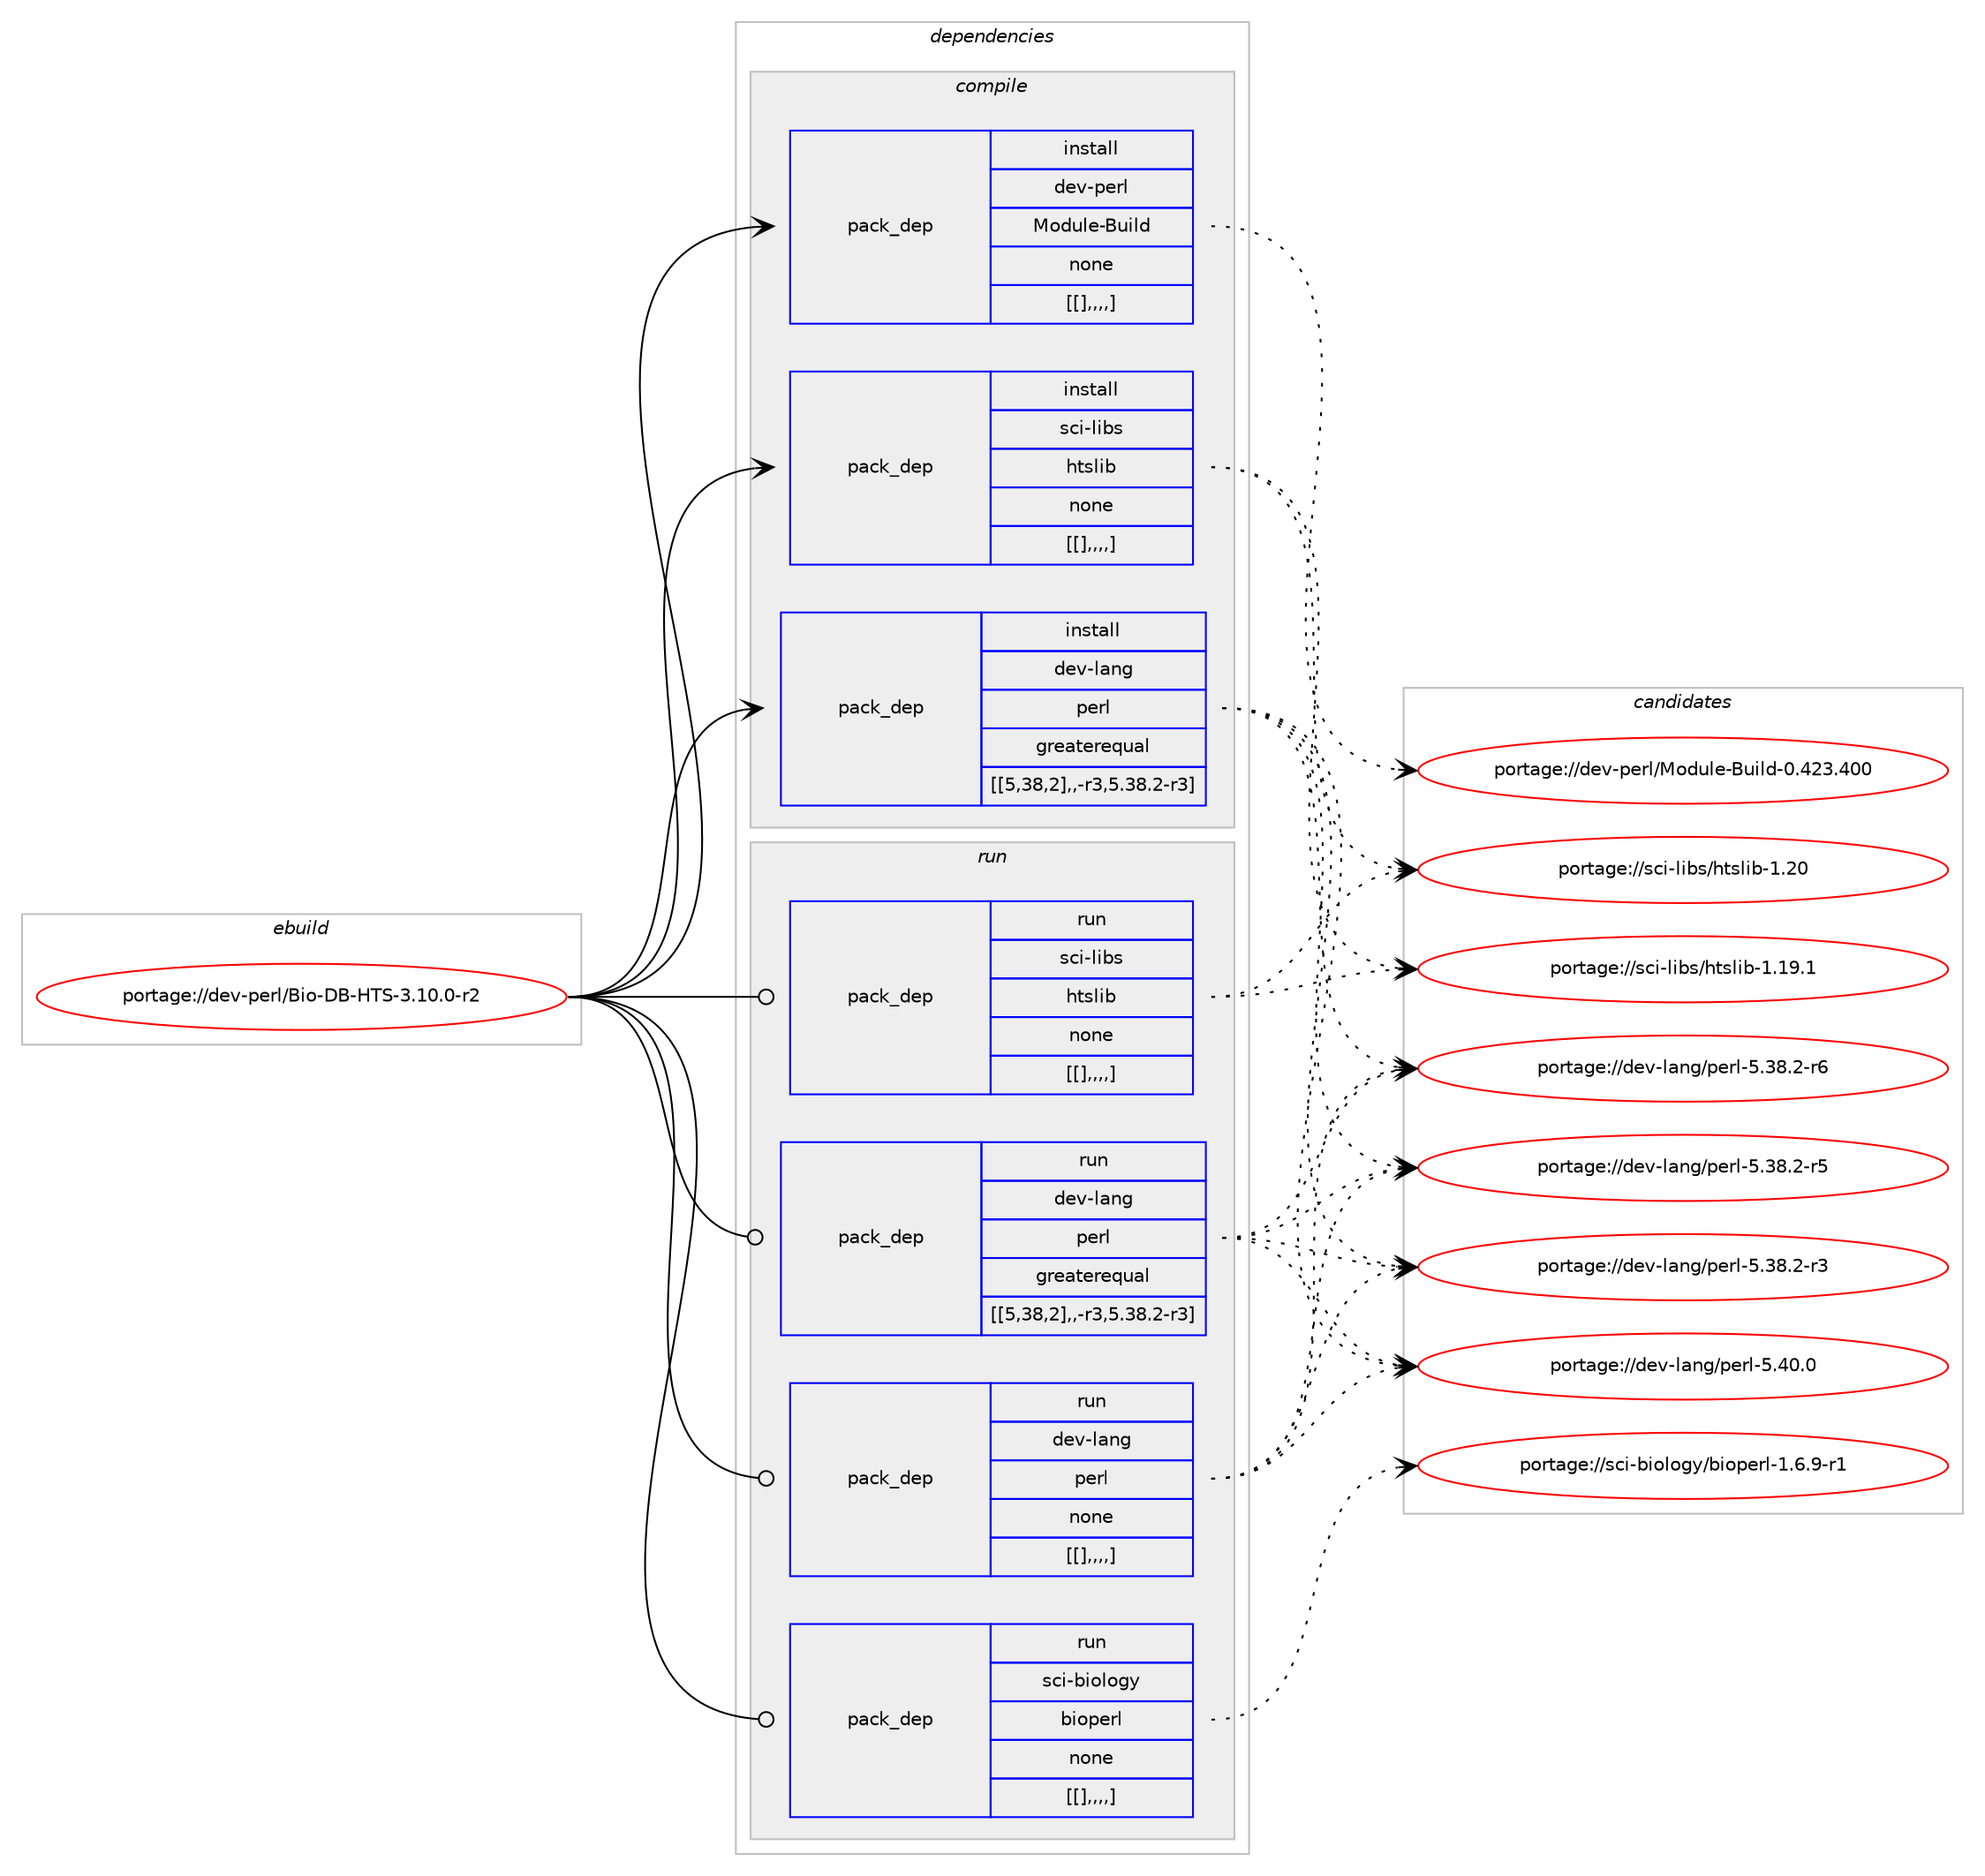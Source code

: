 digraph prolog {

# *************
# Graph options
# *************

newrank=true;
concentrate=true;
compound=true;
graph [rankdir=LR,fontname=Helvetica,fontsize=10,ranksep=1.5];#, ranksep=2.5, nodesep=0.2];
edge  [arrowhead=vee];
node  [fontname=Helvetica,fontsize=10];

# **********
# The ebuild
# **********

subgraph cluster_leftcol {
color=gray;
label=<<i>ebuild</i>>;
id [label="portage://dev-perl/Bio-DB-HTS-3.10.0-r2", color=red, width=4, href="../dev-perl/Bio-DB-HTS-3.10.0-r2.svg"];
}

# ****************
# The dependencies
# ****************

subgraph cluster_midcol {
color=gray;
label=<<i>dependencies</i>>;
subgraph cluster_compile {
fillcolor="#eeeeee";
style=filled;
label=<<i>compile</i>>;
subgraph pack95919 {
dependency127894 [label=<<TABLE BORDER="0" CELLBORDER="1" CELLSPACING="0" CELLPADDING="4" WIDTH="220"><TR><TD ROWSPAN="6" CELLPADDING="30">pack_dep</TD></TR><TR><TD WIDTH="110">install</TD></TR><TR><TD>dev-lang</TD></TR><TR><TD>perl</TD></TR><TR><TD>greaterequal</TD></TR><TR><TD>[[5,38,2],,-r3,5.38.2-r3]</TD></TR></TABLE>>, shape=none, color=blue];
}
id:e -> dependency127894:w [weight=20,style="solid",arrowhead="vee"];
subgraph pack95920 {
dependency127895 [label=<<TABLE BORDER="0" CELLBORDER="1" CELLSPACING="0" CELLPADDING="4" WIDTH="220"><TR><TD ROWSPAN="6" CELLPADDING="30">pack_dep</TD></TR><TR><TD WIDTH="110">install</TD></TR><TR><TD>dev-perl</TD></TR><TR><TD>Module-Build</TD></TR><TR><TD>none</TD></TR><TR><TD>[[],,,,]</TD></TR></TABLE>>, shape=none, color=blue];
}
id:e -> dependency127895:w [weight=20,style="solid",arrowhead="vee"];
subgraph pack95921 {
dependency127896 [label=<<TABLE BORDER="0" CELLBORDER="1" CELLSPACING="0" CELLPADDING="4" WIDTH="220"><TR><TD ROWSPAN="6" CELLPADDING="30">pack_dep</TD></TR><TR><TD WIDTH="110">install</TD></TR><TR><TD>sci-libs</TD></TR><TR><TD>htslib</TD></TR><TR><TD>none</TD></TR><TR><TD>[[],,,,]</TD></TR></TABLE>>, shape=none, color=blue];
}
id:e -> dependency127896:w [weight=20,style="solid",arrowhead="vee"];
}
subgraph cluster_compileandrun {
fillcolor="#eeeeee";
style=filled;
label=<<i>compile and run</i>>;
}
subgraph cluster_run {
fillcolor="#eeeeee";
style=filled;
label=<<i>run</i>>;
subgraph pack95922 {
dependency127897 [label=<<TABLE BORDER="0" CELLBORDER="1" CELLSPACING="0" CELLPADDING="4" WIDTH="220"><TR><TD ROWSPAN="6" CELLPADDING="30">pack_dep</TD></TR><TR><TD WIDTH="110">run</TD></TR><TR><TD>dev-lang</TD></TR><TR><TD>perl</TD></TR><TR><TD>greaterequal</TD></TR><TR><TD>[[5,38,2],,-r3,5.38.2-r3]</TD></TR></TABLE>>, shape=none, color=blue];
}
id:e -> dependency127897:w [weight=20,style="solid",arrowhead="odot"];
subgraph pack95923 {
dependency127898 [label=<<TABLE BORDER="0" CELLBORDER="1" CELLSPACING="0" CELLPADDING="4" WIDTH="220"><TR><TD ROWSPAN="6" CELLPADDING="30">pack_dep</TD></TR><TR><TD WIDTH="110">run</TD></TR><TR><TD>dev-lang</TD></TR><TR><TD>perl</TD></TR><TR><TD>none</TD></TR><TR><TD>[[],,,,]</TD></TR></TABLE>>, shape=none, color=blue];
}
id:e -> dependency127898:w [weight=20,style="solid",arrowhead="odot"];
subgraph pack95924 {
dependency127899 [label=<<TABLE BORDER="0" CELLBORDER="1" CELLSPACING="0" CELLPADDING="4" WIDTH="220"><TR><TD ROWSPAN="6" CELLPADDING="30">pack_dep</TD></TR><TR><TD WIDTH="110">run</TD></TR><TR><TD>sci-biology</TD></TR><TR><TD>bioperl</TD></TR><TR><TD>none</TD></TR><TR><TD>[[],,,,]</TD></TR></TABLE>>, shape=none, color=blue];
}
id:e -> dependency127899:w [weight=20,style="solid",arrowhead="odot"];
subgraph pack95925 {
dependency127900 [label=<<TABLE BORDER="0" CELLBORDER="1" CELLSPACING="0" CELLPADDING="4" WIDTH="220"><TR><TD ROWSPAN="6" CELLPADDING="30">pack_dep</TD></TR><TR><TD WIDTH="110">run</TD></TR><TR><TD>sci-libs</TD></TR><TR><TD>htslib</TD></TR><TR><TD>none</TD></TR><TR><TD>[[],,,,]</TD></TR></TABLE>>, shape=none, color=blue];
}
id:e -> dependency127900:w [weight=20,style="solid",arrowhead="odot"];
}
}

# **************
# The candidates
# **************

subgraph cluster_choices {
rank=same;
color=gray;
label=<<i>candidates</i>>;

subgraph choice95919 {
color=black;
nodesep=1;
choice10010111845108971101034711210111410845534652484648 [label="portage://dev-lang/perl-5.40.0", color=red, width=4,href="../dev-lang/perl-5.40.0.svg"];
choice100101118451089711010347112101114108455346515646504511454 [label="portage://dev-lang/perl-5.38.2-r6", color=red, width=4,href="../dev-lang/perl-5.38.2-r6.svg"];
choice100101118451089711010347112101114108455346515646504511453 [label="portage://dev-lang/perl-5.38.2-r5", color=red, width=4,href="../dev-lang/perl-5.38.2-r5.svg"];
choice100101118451089711010347112101114108455346515646504511451 [label="portage://dev-lang/perl-5.38.2-r3", color=red, width=4,href="../dev-lang/perl-5.38.2-r3.svg"];
dependency127894:e -> choice10010111845108971101034711210111410845534652484648:w [style=dotted,weight="100"];
dependency127894:e -> choice100101118451089711010347112101114108455346515646504511454:w [style=dotted,weight="100"];
dependency127894:e -> choice100101118451089711010347112101114108455346515646504511453:w [style=dotted,weight="100"];
dependency127894:e -> choice100101118451089711010347112101114108455346515646504511451:w [style=dotted,weight="100"];
}
subgraph choice95920 {
color=black;
nodesep=1;
choice100101118451121011141084777111100117108101456611710510810045484652505146524848 [label="portage://dev-perl/Module-Build-0.423.400", color=red, width=4,href="../dev-perl/Module-Build-0.423.400.svg"];
dependency127895:e -> choice100101118451121011141084777111100117108101456611710510810045484652505146524848:w [style=dotted,weight="100"];
}
subgraph choice95921 {
color=black;
nodesep=1;
choice11599105451081059811547104116115108105984549465048 [label="portage://sci-libs/htslib-1.20", color=red, width=4,href="../sci-libs/htslib-1.20.svg"];
choice115991054510810598115471041161151081059845494649574649 [label="portage://sci-libs/htslib-1.19.1", color=red, width=4,href="../sci-libs/htslib-1.19.1.svg"];
dependency127896:e -> choice11599105451081059811547104116115108105984549465048:w [style=dotted,weight="100"];
dependency127896:e -> choice115991054510810598115471041161151081059845494649574649:w [style=dotted,weight="100"];
}
subgraph choice95922 {
color=black;
nodesep=1;
choice10010111845108971101034711210111410845534652484648 [label="portage://dev-lang/perl-5.40.0", color=red, width=4,href="../dev-lang/perl-5.40.0.svg"];
choice100101118451089711010347112101114108455346515646504511454 [label="portage://dev-lang/perl-5.38.2-r6", color=red, width=4,href="../dev-lang/perl-5.38.2-r6.svg"];
choice100101118451089711010347112101114108455346515646504511453 [label="portage://dev-lang/perl-5.38.2-r5", color=red, width=4,href="../dev-lang/perl-5.38.2-r5.svg"];
choice100101118451089711010347112101114108455346515646504511451 [label="portage://dev-lang/perl-5.38.2-r3", color=red, width=4,href="../dev-lang/perl-5.38.2-r3.svg"];
dependency127897:e -> choice10010111845108971101034711210111410845534652484648:w [style=dotted,weight="100"];
dependency127897:e -> choice100101118451089711010347112101114108455346515646504511454:w [style=dotted,weight="100"];
dependency127897:e -> choice100101118451089711010347112101114108455346515646504511453:w [style=dotted,weight="100"];
dependency127897:e -> choice100101118451089711010347112101114108455346515646504511451:w [style=dotted,weight="100"];
}
subgraph choice95923 {
color=black;
nodesep=1;
choice10010111845108971101034711210111410845534652484648 [label="portage://dev-lang/perl-5.40.0", color=red, width=4,href="../dev-lang/perl-5.40.0.svg"];
choice100101118451089711010347112101114108455346515646504511454 [label="portage://dev-lang/perl-5.38.2-r6", color=red, width=4,href="../dev-lang/perl-5.38.2-r6.svg"];
choice100101118451089711010347112101114108455346515646504511453 [label="portage://dev-lang/perl-5.38.2-r5", color=red, width=4,href="../dev-lang/perl-5.38.2-r5.svg"];
choice100101118451089711010347112101114108455346515646504511451 [label="portage://dev-lang/perl-5.38.2-r3", color=red, width=4,href="../dev-lang/perl-5.38.2-r3.svg"];
dependency127898:e -> choice10010111845108971101034711210111410845534652484648:w [style=dotted,weight="100"];
dependency127898:e -> choice100101118451089711010347112101114108455346515646504511454:w [style=dotted,weight="100"];
dependency127898:e -> choice100101118451089711010347112101114108455346515646504511453:w [style=dotted,weight="100"];
dependency127898:e -> choice100101118451089711010347112101114108455346515646504511451:w [style=dotted,weight="100"];
}
subgraph choice95924 {
color=black;
nodesep=1;
choice11599105459810511110811110312147981051111121011141084549465446574511449 [label="portage://sci-biology/bioperl-1.6.9-r1", color=red, width=4,href="../sci-biology/bioperl-1.6.9-r1.svg"];
dependency127899:e -> choice11599105459810511110811110312147981051111121011141084549465446574511449:w [style=dotted,weight="100"];
}
subgraph choice95925 {
color=black;
nodesep=1;
choice11599105451081059811547104116115108105984549465048 [label="portage://sci-libs/htslib-1.20", color=red, width=4,href="../sci-libs/htslib-1.20.svg"];
choice115991054510810598115471041161151081059845494649574649 [label="portage://sci-libs/htslib-1.19.1", color=red, width=4,href="../sci-libs/htslib-1.19.1.svg"];
dependency127900:e -> choice11599105451081059811547104116115108105984549465048:w [style=dotted,weight="100"];
dependency127900:e -> choice115991054510810598115471041161151081059845494649574649:w [style=dotted,weight="100"];
}
}

}
